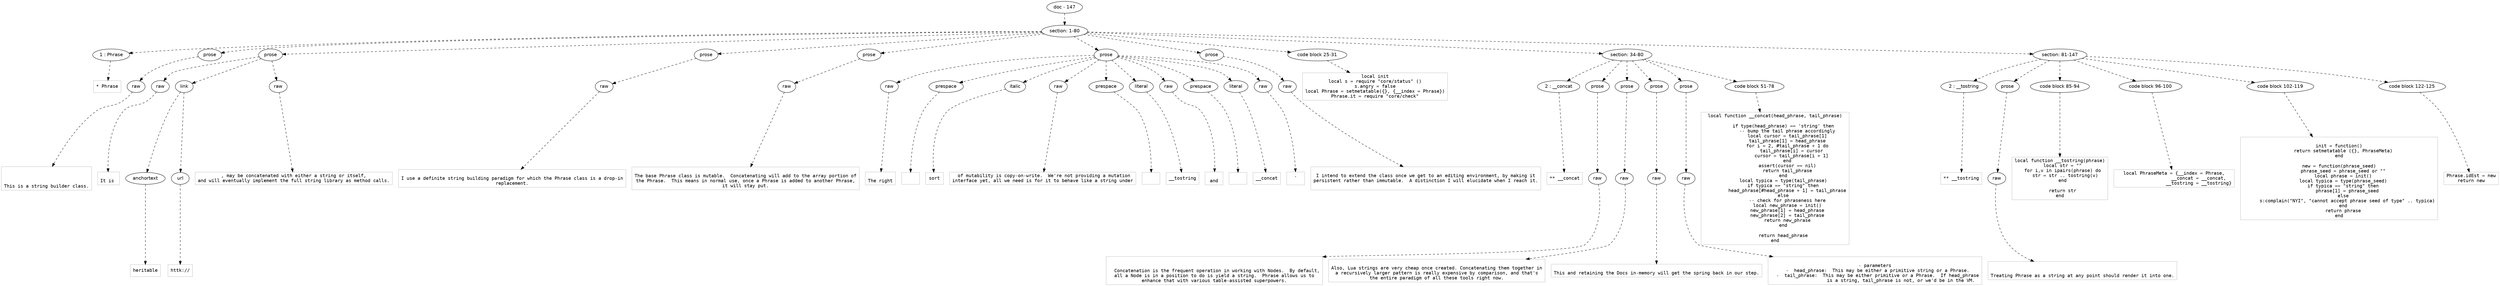 digraph lpegNode {

node [fontname=Helvetica]
edge [style=dashed]

doc_0 [label="doc - 147"]


doc_0 -> { section_1}
{rank=same; section_1}

section_1 [label="section: 1-80"]


// END RANK doc_0

section_1 -> { header_2 prose_3 prose_4 prose_5 prose_6 prose_7 prose_8 codeblock_9 section_10 section_11}
{rank=same; header_2 prose_3 prose_4 prose_5 prose_6 prose_7 prose_8 codeblock_9 section_10 section_11}

header_2 [label="1 : Phrase"]

prose_3 [label="prose"]

prose_4 [label="prose"]

prose_5 [label="prose"]

prose_6 [label="prose"]

prose_7 [label="prose"]

prose_8 [label="prose"]

codeblock_9 [label="code block 25-31"]

section_10 [label="section: 34-80"]

section_11 [label="section: 81-147"]


// END RANK section_1

header_2 -> leaf_12
leaf_12  [color=Gray,shape=rectangle,fontname=Inconsolata,label="* Phrase"]
// END RANK header_2

prose_3 -> { raw_13}
{rank=same; raw_13}

raw_13 [label="raw"]


// END RANK prose_3

raw_13 -> leaf_14
leaf_14  [color=Gray,shape=rectangle,fontname=Inconsolata,label="


This is a string builder class.
"]
// END RANK raw_13

prose_4 -> { raw_15 link_16 raw_17}
{rank=same; raw_15 link_16 raw_17}

raw_15 [label="raw"]

link_16 [label="link"]

raw_17 [label="raw"]


// END RANK prose_4

raw_15 -> leaf_18
leaf_18  [color=Gray,shape=rectangle,fontname=Inconsolata,label="
It is "]
// END RANK raw_15

link_16 -> { anchortext_19 url_20}
{rank=same; anchortext_19 url_20}

anchortext_19 [label="anchortext"]

url_20 [label="url"]


// END RANK link_16

anchortext_19 -> leaf_21
leaf_21  [color=Gray,shape=rectangle,fontname=Inconsolata,label="heritable"]
// END RANK anchortext_19

url_20 -> leaf_22
leaf_22  [color=Gray,shape=rectangle,fontname=Inconsolata,label="httk://"]
// END RANK url_20

raw_17 -> leaf_23
leaf_23  [color=Gray,shape=rectangle,fontname=Inconsolata,label=", may be concatenated with either a string or itself,
and will eventually implement the full string library as method calls.
"]
// END RANK raw_17

prose_5 -> { raw_24}
{rank=same; raw_24}

raw_24 [label="raw"]


// END RANK prose_5

raw_24 -> leaf_25
leaf_25  [color=Gray,shape=rectangle,fontname=Inconsolata,label="
I use a definite string building paradigm for which the Phrase class is a drop-in
replacement.
"]
// END RANK raw_24

prose_6 -> { raw_26}
{rank=same; raw_26}

raw_26 [label="raw"]


// END RANK prose_6

raw_26 -> leaf_27
leaf_27  [color=Gray,shape=rectangle,fontname=Inconsolata,label="
The base Phrase class is mutable.  Concatenating will add to the array portion of
the Phrase.  This means in normal use, once a Phrase is added to another Phrase,
it will stay put.
"]
// END RANK raw_26

prose_7 -> { raw_28 prespace_29 italic_30 raw_31 prespace_32 literal_33 raw_34 prespace_35 literal_36 raw_37}
{rank=same; raw_28 prespace_29 italic_30 raw_31 prespace_32 literal_33 raw_34 prespace_35 literal_36 raw_37}

raw_28 [label="raw"]

prespace_29 [label="prespace"]

italic_30 [label="italic"]

raw_31 [label="raw"]

prespace_32 [label="prespace"]

literal_33 [label="literal"]

raw_34 [label="raw"]

prespace_35 [label="prespace"]

literal_36 [label="literal"]

raw_37 [label="raw"]


// END RANK prose_7

raw_28 -> leaf_38
leaf_38  [color=Gray,shape=rectangle,fontname=Inconsolata,label="
The right"]
// END RANK raw_28

prespace_29 -> leaf_39
leaf_39  [color=Gray,shape=rectangle,fontname=Inconsolata,label=" "]
// END RANK prespace_29

italic_30 -> leaf_40
leaf_40  [color=Gray,shape=rectangle,fontname=Inconsolata,label="sort"]
// END RANK italic_30

raw_31 -> leaf_41
leaf_41  [color=Gray,shape=rectangle,fontname=Inconsolata,label=" of mutability is copy-on-write.  We're not providing a mutation
interface yet, all we need is for it to behave like a string under"]
// END RANK raw_31

prespace_32 -> leaf_42
leaf_42  [color=Gray,shape=rectangle,fontname=Inconsolata,label=" "]
// END RANK prespace_32

literal_33 -> leaf_43
leaf_43  [color=Gray,shape=rectangle,fontname=Inconsolata,label="__tostring"]
// END RANK literal_33

raw_34 -> leaf_44
leaf_44  [color=Gray,shape=rectangle,fontname=Inconsolata,label="
and"]
// END RANK raw_34

prespace_35 -> leaf_45
leaf_45  [color=Gray,shape=rectangle,fontname=Inconsolata,label=" "]
// END RANK prespace_35

literal_36 -> leaf_46
leaf_46  [color=Gray,shape=rectangle,fontname=Inconsolata,label="__concat"]
// END RANK literal_36

raw_37 -> leaf_47
leaf_47  [color=Gray,shape=rectangle,fontname=Inconsolata,label=".

"]
// END RANK raw_37

prose_8 -> { raw_48}
{rank=same; raw_48}

raw_48 [label="raw"]


// END RANK prose_8

raw_48 -> leaf_49
leaf_49  [color=Gray,shape=rectangle,fontname=Inconsolata,label="
I intend to extend the class once we get to an editing environment, by making it
persistent rather than immutable.  A distinction I will elucidate when I reach it.

"]
// END RANK raw_48

codeblock_9 -> leaf_50
leaf_50  [color=Gray,shape=rectangle,fontname=Inconsolata,label="local init
local s = require \"core/status\" ()
s.angry = false
local Phrase = setmetatable({}, {__index = Phrase})
Phrase.it = require \"core/check\""]
// END RANK codeblock_9

section_10 -> { header_51 prose_52 prose_53 prose_54 prose_55 codeblock_56}
{rank=same; header_51 prose_52 prose_53 prose_54 prose_55 codeblock_56}

header_51 [label="2 : __concat"]

prose_52 [label="prose"]

prose_53 [label="prose"]

prose_54 [label="prose"]

prose_55 [label="prose"]

codeblock_56 [label="code block 51-78"]


// END RANK section_10

header_51 -> leaf_57
leaf_57  [color=Gray,shape=rectangle,fontname=Inconsolata,label="** __concat"]
// END RANK header_51

prose_52 -> { raw_58}
{rank=same; raw_58}

raw_58 [label="raw"]


// END RANK prose_52

raw_58 -> leaf_59
leaf_59  [color=Gray,shape=rectangle,fontname=Inconsolata,label="

  Concatenation is the frequent operation in working with Nodes.  By default,
all a Node is in a position to do is yield a string.  Phrase allows us to
enhance that with various table-assisted superpowers.
"]
// END RANK raw_58

prose_53 -> { raw_60}
{rank=same; raw_60}

raw_60 [label="raw"]


// END RANK prose_53

raw_60 -> leaf_61
leaf_61  [color=Gray,shape=rectangle,fontname=Inconsolata,label="
Also, Lua strings are very cheap once created. Concatenating them together in
a recursively larger pattern is really expensive by comparison, and that's
the entire paradigm of all these tools right now.
"]
// END RANK raw_60

prose_54 -> { raw_62}
{rank=same; raw_62}

raw_62 [label="raw"]


// END RANK prose_54

raw_62 -> leaf_63
leaf_63  [color=Gray,shape=rectangle,fontname=Inconsolata,label="
This and retaining the Docs in-memory will get the spring back in our step.
"]
// END RANK raw_62

prose_55 -> { raw_64}
{rank=same; raw_64}

raw_64 [label="raw"]


// END RANK prose_55

raw_64 -> leaf_65
leaf_65  [color=Gray,shape=rectangle,fontname=Inconsolata,label="
- parameters
  -  head_phrase:  This may be either a primitive string or a Phrase.
  -  tail_phrase:  This may be either primitive or a Phrase.  If head_phrase
                   is a string, tail_phrase is not, or we'd be in the VM.
"]
// END RANK raw_64

codeblock_56 -> leaf_66
leaf_66  [color=Gray,shape=rectangle,fontname=Inconsolata,label="local function __concat(head_phrase, tail_phrase)

      if type(head_phrase) == 'string' then
         -- bump the tail phrase accordingly
         local cursor = tail_phrase[1]
         tail_phrase[1] = head_phrase
         for i = 2, #tail_phrase + 1 do
            tail_phrase[i] = cursor
            cursor = tail_phrase[i + 1]
         end
         assert(cursor == nil)
         return tail_phrase
      end
      local typica = type(tail_phrase)
      if typica == \"string\" then
         head_phrase[#head_phrase + 1] = tail_phrase
      else
         -- check for phraseness here
         local new_phrase = init()
         new_phrase[1] = head_phrase
         new_phrase[2] = tail_phrase
         return new_phrase
      end

      return head_phrase
end"]
// END RANK codeblock_56

section_11 -> { header_67 prose_68 codeblock_69 codeblock_70 codeblock_71 codeblock_72}
{rank=same; header_67 prose_68 codeblock_69 codeblock_70 codeblock_71 codeblock_72}

header_67 [label="2 : __tostring"]

prose_68 [label="prose"]

codeblock_69 [label="code block 85-94"]

codeblock_70 [label="code block 96-100"]

codeblock_71 [label="code block 102-119"]

codeblock_72 [label="code block 122-125"]


// END RANK section_11

header_67 -> leaf_73
leaf_73  [color=Gray,shape=rectangle,fontname=Inconsolata,label="** __tostring"]
// END RANK header_67

prose_68 -> { raw_74}
{rank=same; raw_74}

raw_74 [label="raw"]


// END RANK prose_68

raw_74 -> leaf_75
leaf_75  [color=Gray,shape=rectangle,fontname=Inconsolata,label="

Treating Phrase as a string at any point should render it into one.
"]
// END RANK raw_74

codeblock_69 -> leaf_76
leaf_76  [color=Gray,shape=rectangle,fontname=Inconsolata,label="local function __tostring(phrase)
  local str = \"\"
  for i,v in ipairs(phrase) do
    str = str .. tostring(v)
  end

  return str
end"]
// END RANK codeblock_69

codeblock_70 -> leaf_77
leaf_77  [color=Gray,shape=rectangle,fontname=Inconsolata,label="local PhraseMeta = {__index = Phrase,
                  __concat = __concat,
                  __tostring = __tostring}"]
// END RANK codeblock_70

codeblock_71 -> leaf_78
leaf_78  [color=Gray,shape=rectangle,fontname=Inconsolata,label="
init = function()
   return setmetatable ({}, PhraseMeta)
end

new = function(phrase_seed)
   phrase_seed = phrase_seed or \"\"
   local phrase = init()
   local typica = type(phrase_seed)
   if typica == \"string\" then
      phrase[1] = phrase_seed
   else
      s:complain(\"NYI\", \"cannot accept phrase seed of type\" .. typica)
   end
   return phrase
end"]
// END RANK codeblock_71

codeblock_72 -> leaf_79
leaf_79  [color=Gray,shape=rectangle,fontname=Inconsolata,label="Phrase.idEst = new
return new"]
// END RANK codeblock_72


}
